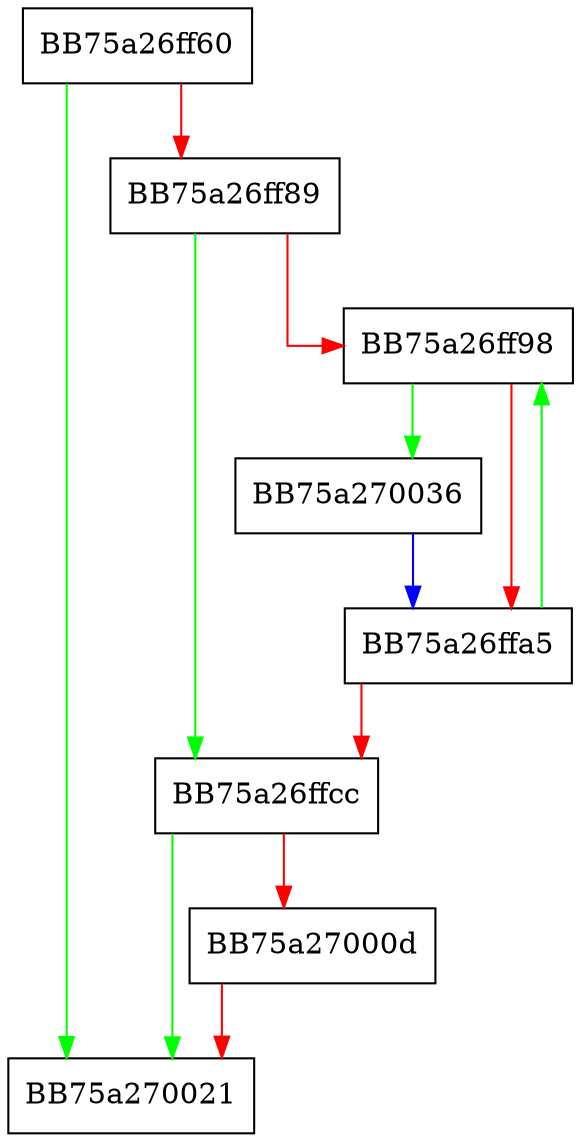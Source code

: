 digraph Init {
  node [shape="box"];
  graph [splines=ortho];
  BB75a26ff60 -> BB75a270021 [color="green"];
  BB75a26ff60 -> BB75a26ff89 [color="red"];
  BB75a26ff89 -> BB75a26ffcc [color="green"];
  BB75a26ff89 -> BB75a26ff98 [color="red"];
  BB75a26ff98 -> BB75a270036 [color="green"];
  BB75a26ff98 -> BB75a26ffa5 [color="red"];
  BB75a26ffa5 -> BB75a26ff98 [color="green"];
  BB75a26ffa5 -> BB75a26ffcc [color="red"];
  BB75a26ffcc -> BB75a270021 [color="green"];
  BB75a26ffcc -> BB75a27000d [color="red"];
  BB75a27000d -> BB75a270021 [color="red"];
  BB75a270036 -> BB75a26ffa5 [color="blue"];
}